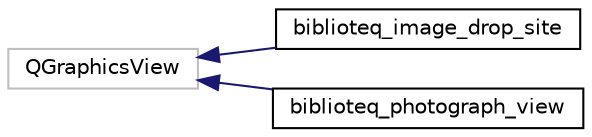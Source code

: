 digraph "Graphical Class Hierarchy"
{
  edge [fontname="Helvetica",fontsize="10",labelfontname="Helvetica",labelfontsize="10"];
  node [fontname="Helvetica",fontsize="10",shape=record];
  rankdir="LR";
  Node27 [label="QGraphicsView",height=0.2,width=0.4,color="grey75", fillcolor="white", style="filled"];
  Node27 -> Node0 [dir="back",color="midnightblue",fontsize="10",style="solid",fontname="Helvetica"];
  Node0 [label="biblioteq_image_drop_site",height=0.2,width=0.4,color="black", fillcolor="white", style="filled",URL="$classbiblioteq__image__drop__site.html"];
  Node27 -> Node29 [dir="back",color="midnightblue",fontsize="10",style="solid",fontname="Helvetica"];
  Node29 [label="biblioteq_photograph_view",height=0.2,width=0.4,color="black", fillcolor="white", style="filled",URL="$classbiblioteq__photograph__view.html"];
}
